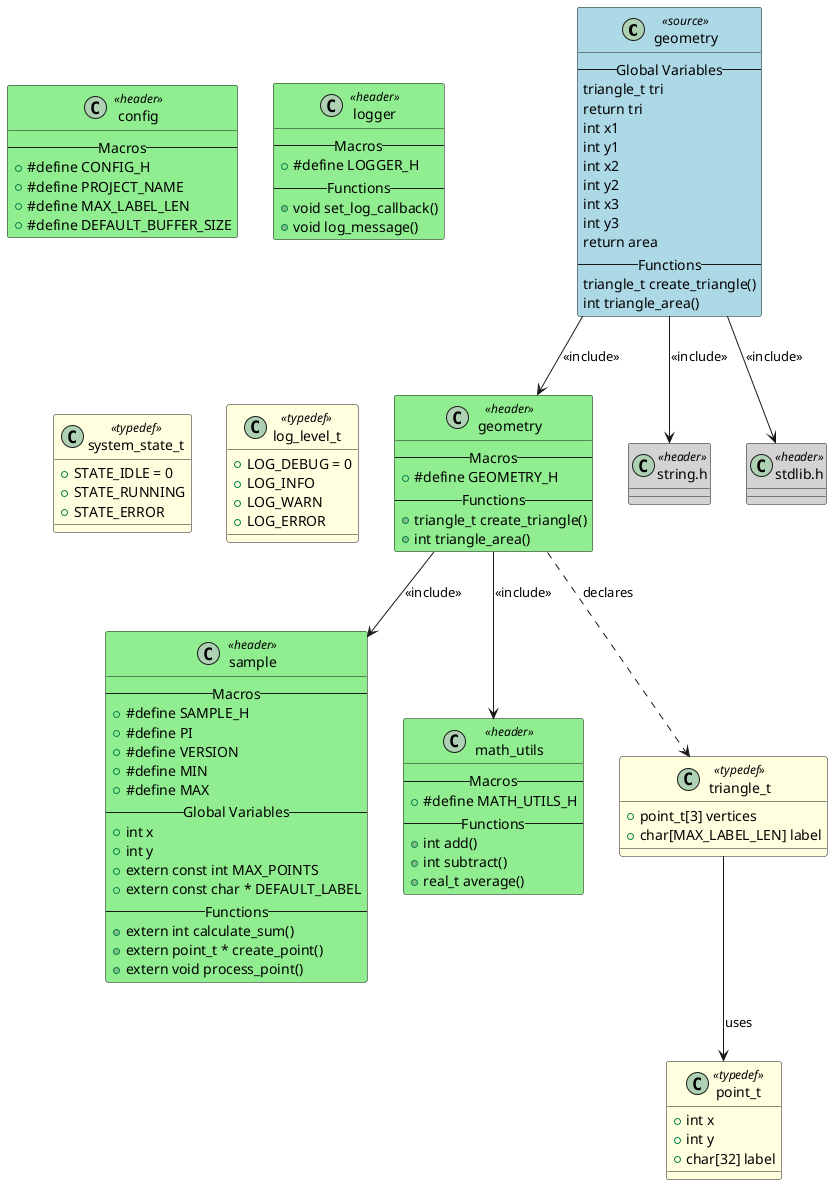 @startuml geometry

class "geometry" as GEOMETRY <<source>> #LightBlue
{
    -- Global Variables --
    triangle_t tri
    return tri
    int x1
    int y1
    int x2
    int y2
    int x3
    int y3
    return area
    -- Functions --
    triangle_t create_triangle()
    int triangle_area()
}

class "geometry" as HEADER_GEOMETRY <<header>> #LightGreen
{
    -- Macros --
    + #define GEOMETRY_H
    -- Functions --
    + triangle_t create_triangle()
    + int triangle_area()
}

class "string.h" as HEADER_STRING_H <<header>> #LightGray
{
}

class "stdlib.h" as HEADER_STDLIB_H <<header>> #LightGray
{
}

class "sample" as HEADER_SAMPLE <<header>> #LightGreen
{
    -- Macros --
    + #define SAMPLE_H
    + #define PI
    + #define VERSION
    + #define MIN
    + #define MAX
    -- Global Variables --
    + int x
    + int y
    + extern const int MAX_POINTS
    + extern const char * DEFAULT_LABEL
    -- Functions --
    + extern int calculate_sum()
    + extern point_t * create_point()
    + extern void process_point()
}

class "config" as HEADER_CONFIG <<header>> #LightGreen
{
    -- Macros --
    + #define CONFIG_H
    + #define PROJECT_NAME
    + #define MAX_LABEL_LEN
    + #define DEFAULT_BUFFER_SIZE
}

class "logger" as HEADER_LOGGER <<header>> #LightGreen
{
    -- Macros --
    + #define LOGGER_H
    -- Functions --
    + void set_log_callback()
    + void log_message()
}

class "math_utils" as HEADER_MATH_UTILS <<header>> #LightGreen
{
    -- Macros --
    + #define MATH_UTILS_H
    -- Functions --
    + int add()
    + int subtract()
    + real_t average()
}

class "triangle_t" as TYPEDEF_TRIANGLE_T <<typedef>> #LightYellow
{
    + point_t[3] vertices
    + char[MAX_LABEL_LEN] label
}

class "point_t" as TYPEDEF_POINT_T <<typedef>> #LightYellow
{
    + int x
    + int y
    + char[32] label
}

class "system_state_t" as TYPEDEF_SYSTEM_STATE_T <<typedef>> #LightYellow
{
    + STATE_IDLE = 0
    + STATE_RUNNING
    + STATE_ERROR
}

class "log_level_t" as TYPEDEF_LOG_LEVEL_T <<typedef>> #LightYellow
{
    + LOG_DEBUG = 0
    + LOG_INFO
    + LOG_WARN
    + LOG_ERROR
}

HEADER_GEOMETRY --> HEADER_SAMPLE : <<include>>
HEADER_GEOMETRY --> HEADER_MATH_UTILS : <<include>>
GEOMETRY --> HEADER_GEOMETRY : <<include>>
GEOMETRY --> HEADER_STRING_H : <<include>>
GEOMETRY --> HEADER_STDLIB_H : <<include>>
HEADER_GEOMETRY ..> TYPEDEF_TRIANGLE_T : declares
TYPEDEF_TRIANGLE_T --> TYPEDEF_POINT_T : uses

@enduml
